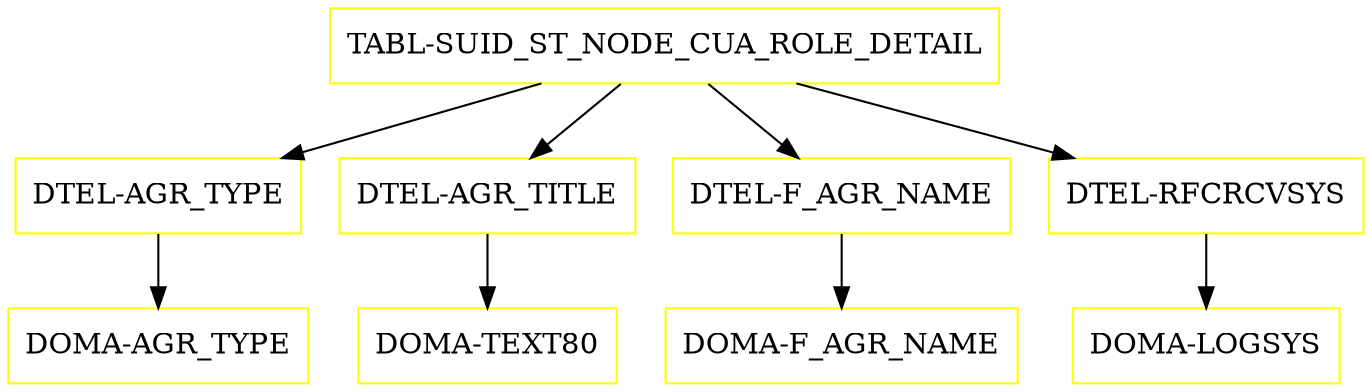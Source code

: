 digraph G {
  "TABL-SUID_ST_NODE_CUA_ROLE_DETAIL" [shape=box,color=yellow];
  "DTEL-AGR_TYPE" [shape=box,color=yellow,URL="./DTEL_AGR_TYPE.html"];
  "DOMA-AGR_TYPE" [shape=box,color=yellow,URL="./DOMA_AGR_TYPE.html"];
  "DTEL-AGR_TITLE" [shape=box,color=yellow,URL="./DTEL_AGR_TITLE.html"];
  "DOMA-TEXT80" [shape=box,color=yellow,URL="./DOMA_TEXT80.html"];
  "DTEL-F_AGR_NAME" [shape=box,color=yellow,URL="./DTEL_F_AGR_NAME.html"];
  "DOMA-F_AGR_NAME" [shape=box,color=yellow,URL="./DOMA_F_AGR_NAME.html"];
  "DTEL-RFCRCVSYS" [shape=box,color=yellow,URL="./DTEL_RFCRCVSYS.html"];
  "DOMA-LOGSYS" [shape=box,color=yellow,URL="./DOMA_LOGSYS.html"];
  "TABL-SUID_ST_NODE_CUA_ROLE_DETAIL" -> "DTEL-RFCRCVSYS";
  "TABL-SUID_ST_NODE_CUA_ROLE_DETAIL" -> "DTEL-F_AGR_NAME";
  "TABL-SUID_ST_NODE_CUA_ROLE_DETAIL" -> "DTEL-AGR_TITLE";
  "TABL-SUID_ST_NODE_CUA_ROLE_DETAIL" -> "DTEL-AGR_TYPE";
  "DTEL-AGR_TYPE" -> "DOMA-AGR_TYPE";
  "DTEL-AGR_TITLE" -> "DOMA-TEXT80";
  "DTEL-F_AGR_NAME" -> "DOMA-F_AGR_NAME";
  "DTEL-RFCRCVSYS" -> "DOMA-LOGSYS";
}

